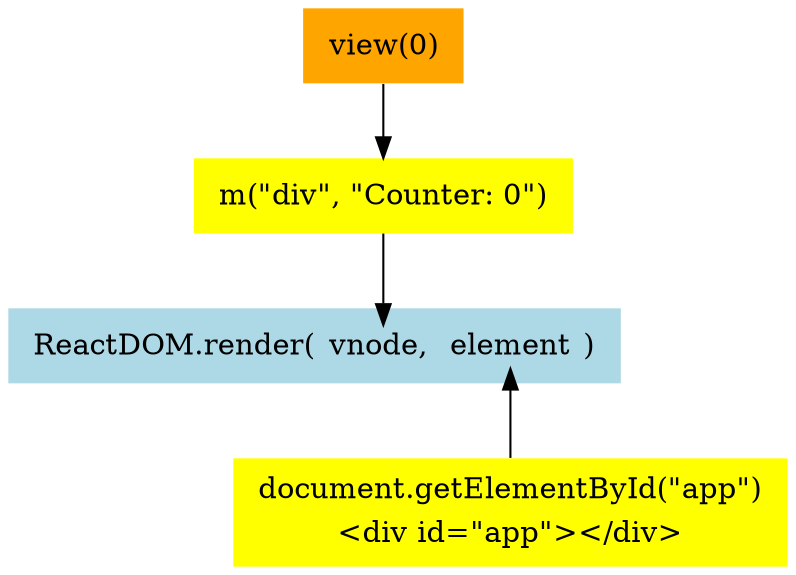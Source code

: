digraph meiosistutorial {
  mrender [shape="plaintext", style="filled", fillcolor="lightblue", label=<
    <table border="0">
      <tr>
        <td>ReactDOM.render(</td>
        <td port="vnode">vnode, </td>
        <td port="element">element</td>
        <td>)</td>
      </tr>
    </table>
  >]

  element [shape="plaintext", style="filled", fillcolor="yellow", label=<
    <table border="0">
      <tr>
        <td>document.getElementById("app")</td>
      </tr>
      <tr>
        <td>&lt;div id="app"&gt;&lt;/div&gt;</td>
      </tr>
    </table>
  >]

  view [shape="plaintext", style="filled", fillcolor="yellow", label=<
    <table border="0">
      <tr>
        <td>m("div", "Counter: 0")</td>
      </tr>
    </table>
  >]

  vfunction [shape="plaintext", style="filled", fillcolor="orange", label=<
    <table border="0">
      <tr>
        <td>view(0)</td>
      </tr>
    </table>
  >]

  mrender:element -> element [dir="back"]
  view -> mrender:vnode
  vfunction -> view
}
